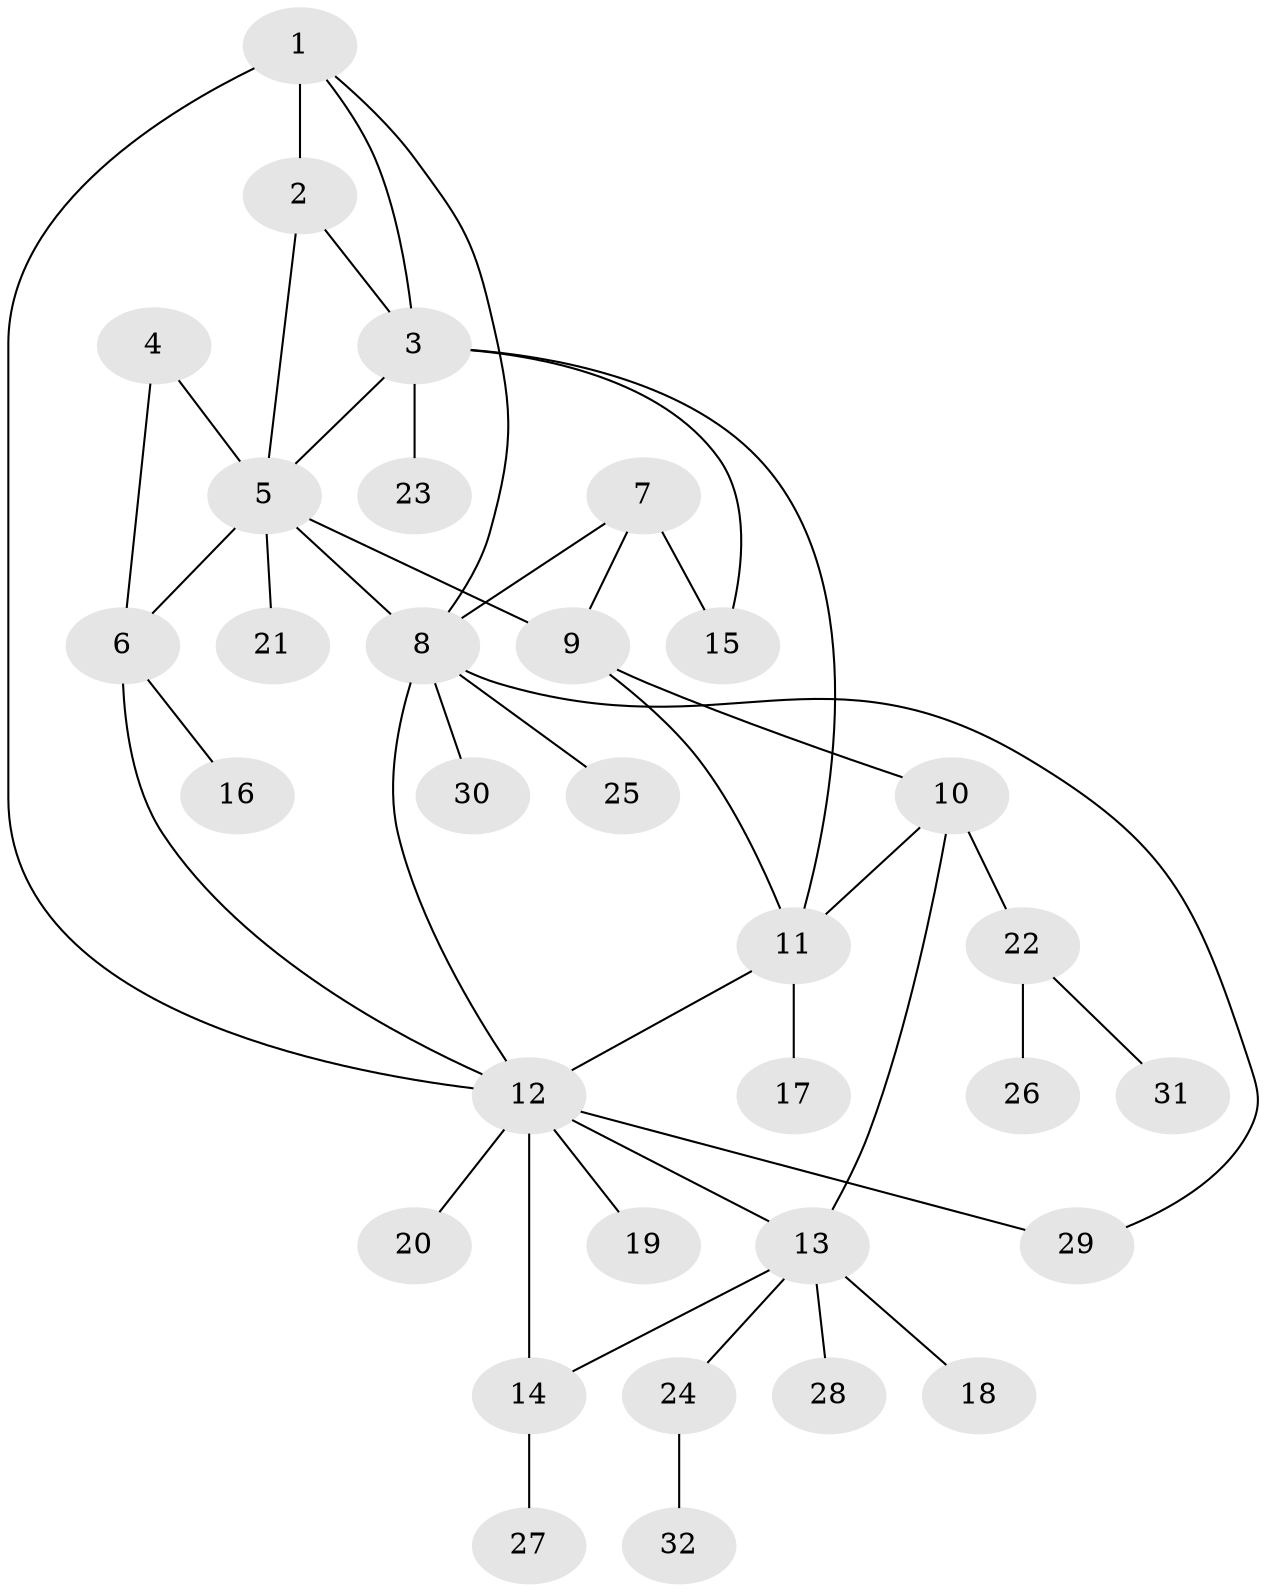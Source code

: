 // original degree distribution, {6: 0.031746031746031744, 2: 0.20634920634920634, 11: 0.031746031746031744, 3: 0.06349206349206349, 5: 0.047619047619047616, 7: 0.031746031746031744, 4: 0.047619047619047616, 10: 0.015873015873015872, 1: 0.5238095238095238}
// Generated by graph-tools (version 1.1) at 2025/37/03/09/25 02:37:26]
// undirected, 32 vertices, 45 edges
graph export_dot {
graph [start="1"]
  node [color=gray90,style=filled];
  1;
  2;
  3;
  4;
  5;
  6;
  7;
  8;
  9;
  10;
  11;
  12;
  13;
  14;
  15;
  16;
  17;
  18;
  19;
  20;
  21;
  22;
  23;
  24;
  25;
  26;
  27;
  28;
  29;
  30;
  31;
  32;
  1 -- 2 [weight=2.0];
  1 -- 3 [weight=1.0];
  1 -- 8 [weight=1.0];
  1 -- 12 [weight=1.0];
  2 -- 3 [weight=1.0];
  2 -- 5 [weight=1.0];
  3 -- 5 [weight=1.0];
  3 -- 11 [weight=5.0];
  3 -- 15 [weight=1.0];
  3 -- 23 [weight=1.0];
  4 -- 5 [weight=1.0];
  4 -- 6 [weight=1.0];
  5 -- 6 [weight=1.0];
  5 -- 8 [weight=1.0];
  5 -- 9 [weight=1.0];
  5 -- 21 [weight=4.0];
  6 -- 12 [weight=1.0];
  6 -- 16 [weight=1.0];
  7 -- 8 [weight=2.0];
  7 -- 9 [weight=1.0];
  7 -- 15 [weight=1.0];
  8 -- 12 [weight=1.0];
  8 -- 25 [weight=1.0];
  8 -- 29 [weight=1.0];
  8 -- 30 [weight=1.0];
  9 -- 10 [weight=1.0];
  9 -- 11 [weight=2.0];
  10 -- 11 [weight=1.0];
  10 -- 13 [weight=1.0];
  10 -- 22 [weight=1.0];
  11 -- 12 [weight=1.0];
  11 -- 17 [weight=1.0];
  12 -- 13 [weight=1.0];
  12 -- 14 [weight=1.0];
  12 -- 19 [weight=1.0];
  12 -- 20 [weight=1.0];
  12 -- 29 [weight=1.0];
  13 -- 14 [weight=1.0];
  13 -- 18 [weight=1.0];
  13 -- 24 [weight=1.0];
  13 -- 28 [weight=1.0];
  14 -- 27 [weight=1.0];
  22 -- 26 [weight=1.0];
  22 -- 31 [weight=1.0];
  24 -- 32 [weight=1.0];
}
